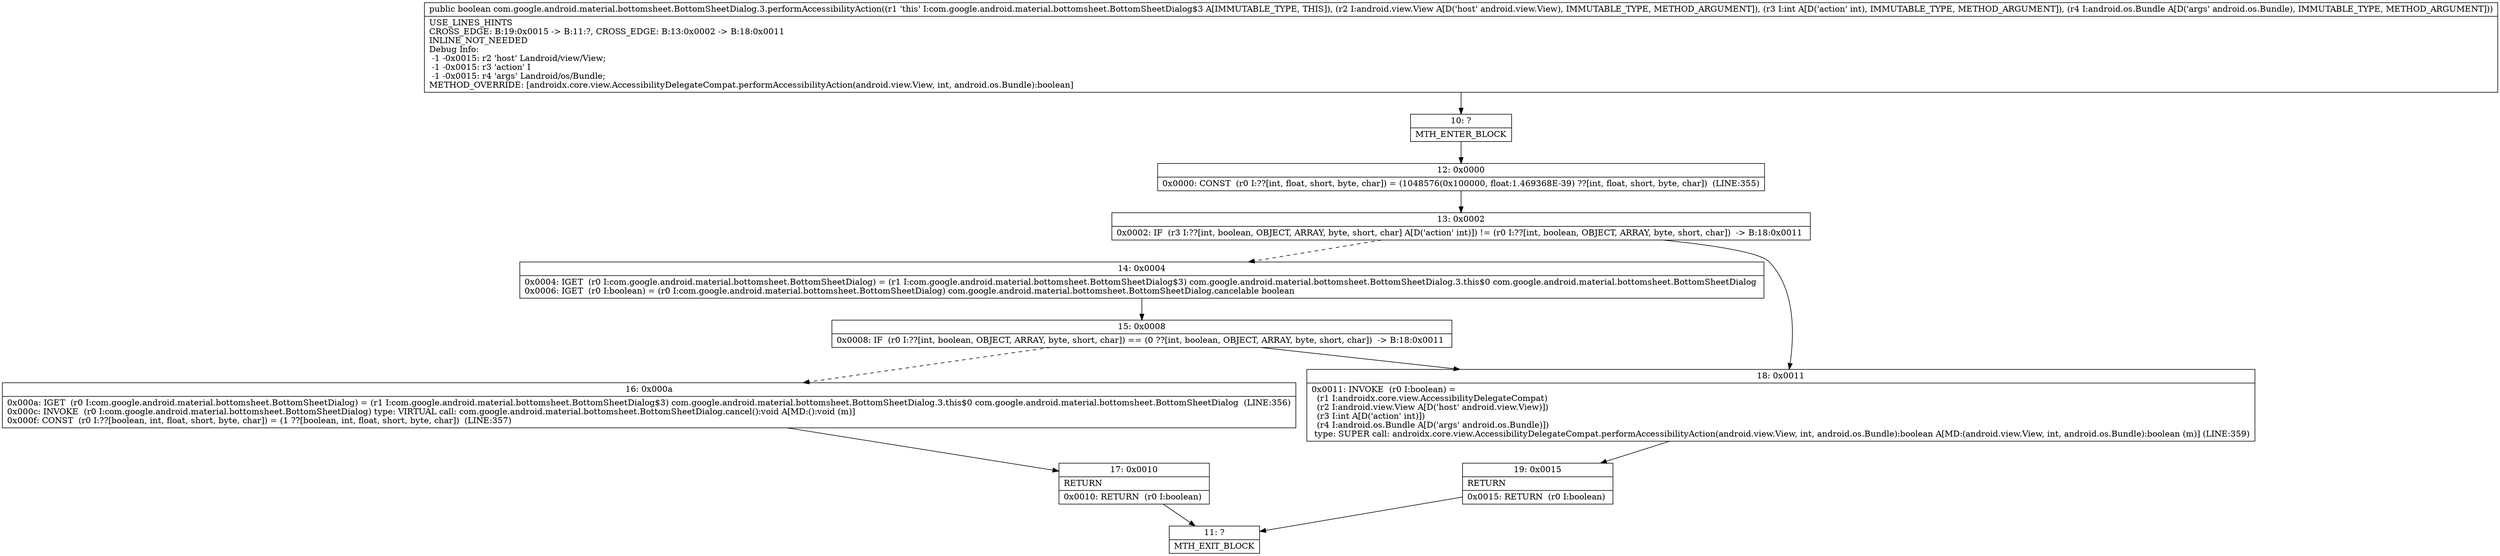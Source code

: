 digraph "CFG forcom.google.android.material.bottomsheet.BottomSheetDialog.3.performAccessibilityAction(Landroid\/view\/View;ILandroid\/os\/Bundle;)Z" {
Node_10 [shape=record,label="{10\:\ ?|MTH_ENTER_BLOCK\l}"];
Node_12 [shape=record,label="{12\:\ 0x0000|0x0000: CONST  (r0 I:??[int, float, short, byte, char]) = (1048576(0x100000, float:1.469368E\-39) ??[int, float, short, byte, char])  (LINE:355)\l}"];
Node_13 [shape=record,label="{13\:\ 0x0002|0x0002: IF  (r3 I:??[int, boolean, OBJECT, ARRAY, byte, short, char] A[D('action' int)]) != (r0 I:??[int, boolean, OBJECT, ARRAY, byte, short, char])  \-\> B:18:0x0011 \l}"];
Node_14 [shape=record,label="{14\:\ 0x0004|0x0004: IGET  (r0 I:com.google.android.material.bottomsheet.BottomSheetDialog) = (r1 I:com.google.android.material.bottomsheet.BottomSheetDialog$3) com.google.android.material.bottomsheet.BottomSheetDialog.3.this$0 com.google.android.material.bottomsheet.BottomSheetDialog \l0x0006: IGET  (r0 I:boolean) = (r0 I:com.google.android.material.bottomsheet.BottomSheetDialog) com.google.android.material.bottomsheet.BottomSheetDialog.cancelable boolean \l}"];
Node_15 [shape=record,label="{15\:\ 0x0008|0x0008: IF  (r0 I:??[int, boolean, OBJECT, ARRAY, byte, short, char]) == (0 ??[int, boolean, OBJECT, ARRAY, byte, short, char])  \-\> B:18:0x0011 \l}"];
Node_16 [shape=record,label="{16\:\ 0x000a|0x000a: IGET  (r0 I:com.google.android.material.bottomsheet.BottomSheetDialog) = (r1 I:com.google.android.material.bottomsheet.BottomSheetDialog$3) com.google.android.material.bottomsheet.BottomSheetDialog.3.this$0 com.google.android.material.bottomsheet.BottomSheetDialog  (LINE:356)\l0x000c: INVOKE  (r0 I:com.google.android.material.bottomsheet.BottomSheetDialog) type: VIRTUAL call: com.google.android.material.bottomsheet.BottomSheetDialog.cancel():void A[MD:():void (m)]\l0x000f: CONST  (r0 I:??[boolean, int, float, short, byte, char]) = (1 ??[boolean, int, float, short, byte, char])  (LINE:357)\l}"];
Node_17 [shape=record,label="{17\:\ 0x0010|RETURN\l|0x0010: RETURN  (r0 I:boolean) \l}"];
Node_11 [shape=record,label="{11\:\ ?|MTH_EXIT_BLOCK\l}"];
Node_18 [shape=record,label="{18\:\ 0x0011|0x0011: INVOKE  (r0 I:boolean) = \l  (r1 I:androidx.core.view.AccessibilityDelegateCompat)\l  (r2 I:android.view.View A[D('host' android.view.View)])\l  (r3 I:int A[D('action' int)])\l  (r4 I:android.os.Bundle A[D('args' android.os.Bundle)])\l type: SUPER call: androidx.core.view.AccessibilityDelegateCompat.performAccessibilityAction(android.view.View, int, android.os.Bundle):boolean A[MD:(android.view.View, int, android.os.Bundle):boolean (m)] (LINE:359)\l}"];
Node_19 [shape=record,label="{19\:\ 0x0015|RETURN\l|0x0015: RETURN  (r0 I:boolean) \l}"];
MethodNode[shape=record,label="{public boolean com.google.android.material.bottomsheet.BottomSheetDialog.3.performAccessibilityAction((r1 'this' I:com.google.android.material.bottomsheet.BottomSheetDialog$3 A[IMMUTABLE_TYPE, THIS]), (r2 I:android.view.View A[D('host' android.view.View), IMMUTABLE_TYPE, METHOD_ARGUMENT]), (r3 I:int A[D('action' int), IMMUTABLE_TYPE, METHOD_ARGUMENT]), (r4 I:android.os.Bundle A[D('args' android.os.Bundle), IMMUTABLE_TYPE, METHOD_ARGUMENT]))  | USE_LINES_HINTS\lCROSS_EDGE: B:19:0x0015 \-\> B:11:?, CROSS_EDGE: B:13:0x0002 \-\> B:18:0x0011\lINLINE_NOT_NEEDED\lDebug Info:\l  \-1 \-0x0015: r2 'host' Landroid\/view\/View;\l  \-1 \-0x0015: r3 'action' I\l  \-1 \-0x0015: r4 'args' Landroid\/os\/Bundle;\lMETHOD_OVERRIDE: [androidx.core.view.AccessibilityDelegateCompat.performAccessibilityAction(android.view.View, int, android.os.Bundle):boolean]\l}"];
MethodNode -> Node_10;Node_10 -> Node_12;
Node_12 -> Node_13;
Node_13 -> Node_14[style=dashed];
Node_13 -> Node_18;
Node_14 -> Node_15;
Node_15 -> Node_16[style=dashed];
Node_15 -> Node_18;
Node_16 -> Node_17;
Node_17 -> Node_11;
Node_18 -> Node_19;
Node_19 -> Node_11;
}

